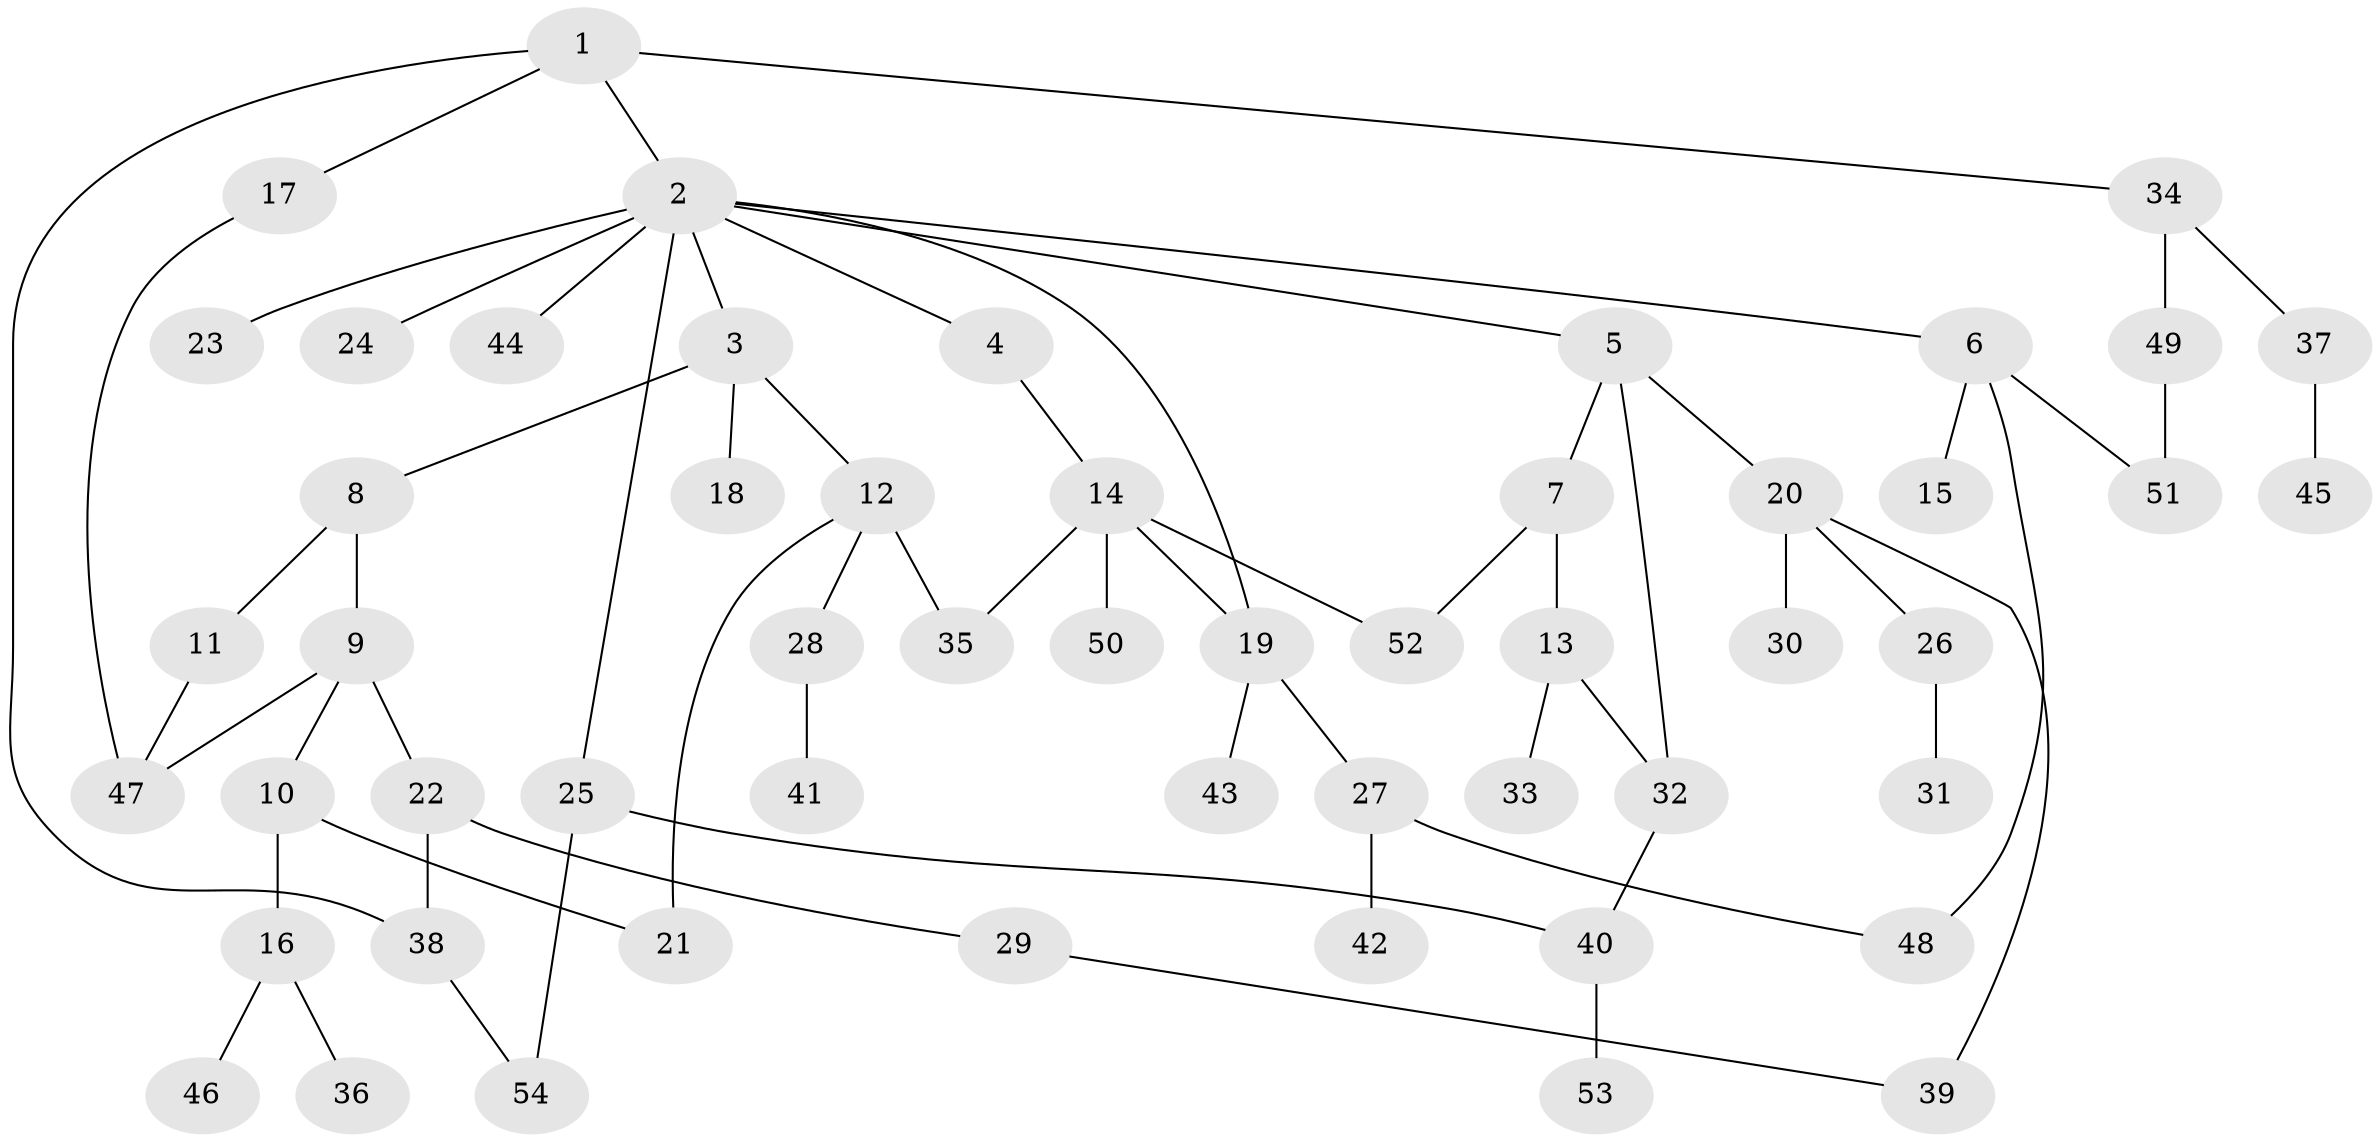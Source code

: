 // coarse degree distribution, {4: 0.18518518518518517, 3: 0.2962962962962963, 8: 0.037037037037037035, 1: 0.18518518518518517, 5: 0.037037037037037035, 2: 0.25925925925925924}
// Generated by graph-tools (version 1.1) at 2025/36/03/04/25 23:36:02]
// undirected, 54 vertices, 66 edges
graph export_dot {
  node [color=gray90,style=filled];
  1;
  2;
  3;
  4;
  5;
  6;
  7;
  8;
  9;
  10;
  11;
  12;
  13;
  14;
  15;
  16;
  17;
  18;
  19;
  20;
  21;
  22;
  23;
  24;
  25;
  26;
  27;
  28;
  29;
  30;
  31;
  32;
  33;
  34;
  35;
  36;
  37;
  38;
  39;
  40;
  41;
  42;
  43;
  44;
  45;
  46;
  47;
  48;
  49;
  50;
  51;
  52;
  53;
  54;
  1 -- 2;
  1 -- 17;
  1 -- 34;
  1 -- 38;
  2 -- 3;
  2 -- 4;
  2 -- 5;
  2 -- 6;
  2 -- 19;
  2 -- 23;
  2 -- 24;
  2 -- 25;
  2 -- 44;
  3 -- 8;
  3 -- 12;
  3 -- 18;
  4 -- 14;
  5 -- 7;
  5 -- 20;
  5 -- 32;
  6 -- 15;
  6 -- 48;
  6 -- 51;
  7 -- 13;
  7 -- 52;
  8 -- 9;
  8 -- 11;
  9 -- 10;
  9 -- 22;
  9 -- 47;
  10 -- 16;
  10 -- 21;
  11 -- 47;
  12 -- 21;
  12 -- 28;
  12 -- 35;
  13 -- 33;
  13 -- 32;
  14 -- 35;
  14 -- 50;
  14 -- 19;
  14 -- 52;
  16 -- 36;
  16 -- 46;
  17 -- 47;
  19 -- 27;
  19 -- 43;
  20 -- 26;
  20 -- 30;
  20 -- 39;
  22 -- 29;
  22 -- 38;
  25 -- 54;
  25 -- 40;
  26 -- 31;
  27 -- 42;
  27 -- 48;
  28 -- 41;
  29 -- 39;
  32 -- 40;
  34 -- 37;
  34 -- 49;
  37 -- 45;
  38 -- 54;
  40 -- 53;
  49 -- 51;
}
